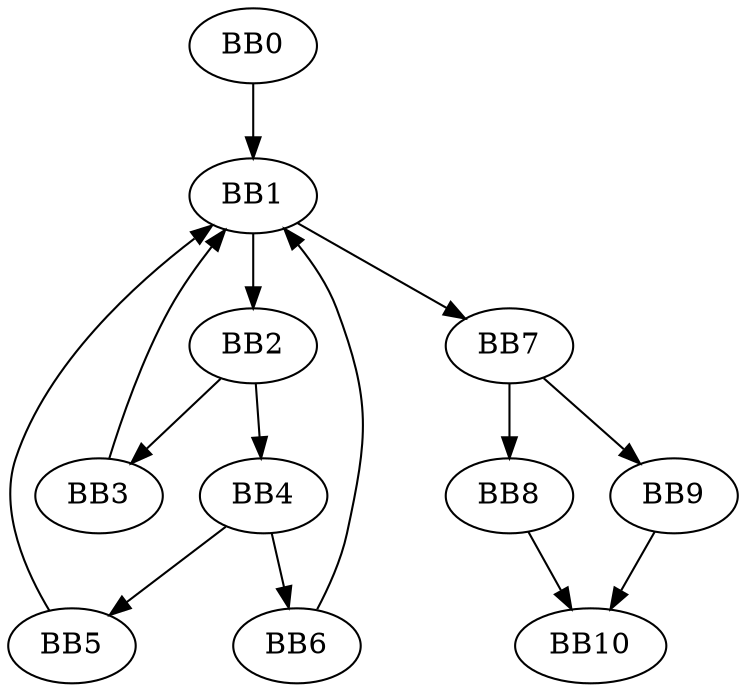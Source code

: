 // Control Flow Graph
digraph {
	bb0 [label=BB0]
	bb1 [label=BB1]
	bb2 [label=BB2]
	bb3 [label=BB3]
	bb4 [label=BB4]
	bb5 [label=BB5]
	bb6 [label=BB6]
	bb7 [label=BB7]
	bb8 [label=BB8]
	bb9 [label=BB9]
	bb10 [label=BB10]
	bb0 -> bb1
	bb1 -> bb2
	bb1 -> bb7
	bb2 -> bb4
	bb2 -> bb3
	bb3 -> bb1
	bb4 -> bb6
	bb4 -> bb5
	bb5 -> bb1
	bb6 -> bb1
	bb7 -> bb9
	bb7 -> bb8
	bb8 -> bb10
	bb9 -> bb10
}
